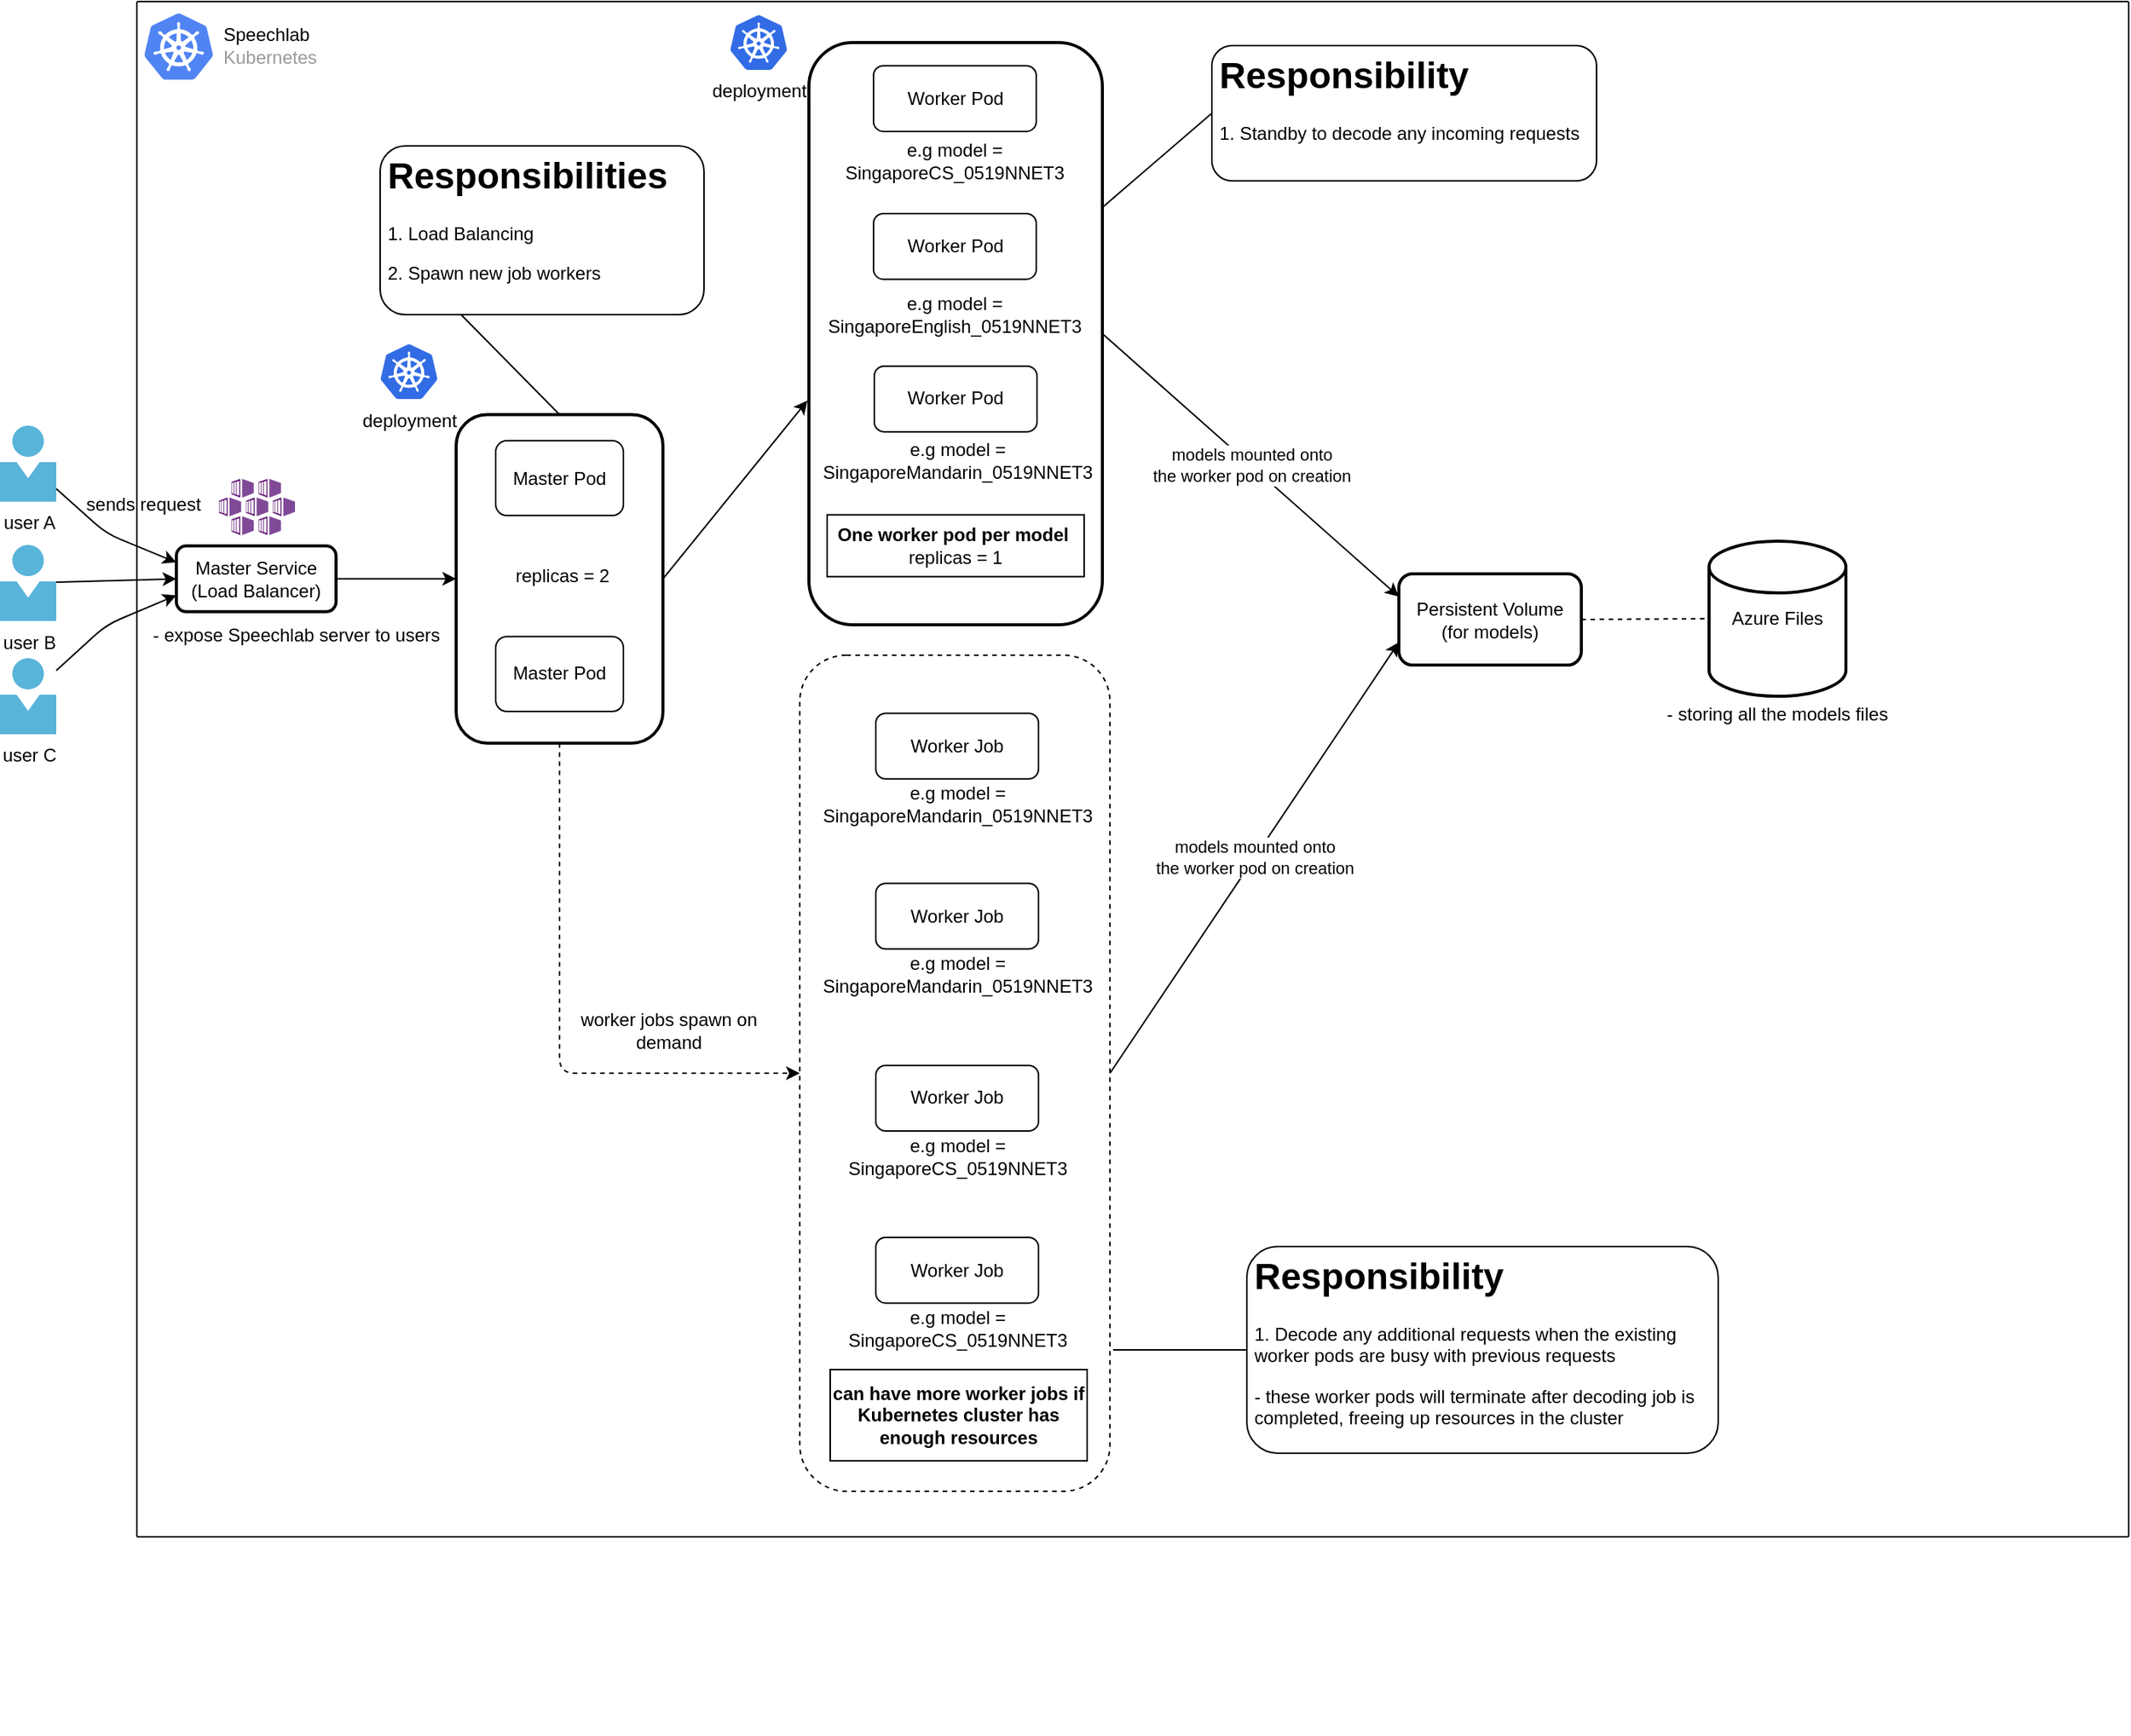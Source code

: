 <mxfile version="12.2.2" type="device" pages="1"><diagram id="WI9T0HZ2pTsCkuznbFz-" name="Page-1"><mxGraphModel dx="1341" dy="838" grid="1" gridSize="10" guides="1" tooltips="1" connect="1" arrows="1" fold="1" page="1" pageScale="1" pageWidth="583" pageHeight="827" math="0" shadow="0"><root><mxCell id="0"/><mxCell id="1" parent="0"/><mxCell id="G6vFRbDyPJSHpS5cYIbH-10" value="user A" style="aspect=fixed;html=1;points=[];align=center;image;fontSize=12;image=img/lib/mscae/Person.svg;" parent="1" vertex="1"><mxGeometry x="30" y="309" width="37" height="50" as="geometry"/></mxCell><mxCell id="G6vFRbDyPJSHpS5cYIbH-11" value="user B" style="aspect=fixed;html=1;points=[];align=center;image;fontSize=12;image=img/lib/mscae/Person.svg;" parent="1" vertex="1"><mxGeometry x="30" y="387.5" width="37" height="50" as="geometry"/></mxCell><mxCell id="G6vFRbDyPJSHpS5cYIbH-12" value="user C" style="aspect=fixed;html=1;points=[];align=center;image;fontSize=12;image=img/lib/mscae/Person.svg;" parent="1" vertex="1"><mxGeometry x="30" y="462" width="37" height="50" as="geometry"/></mxCell><mxCell id="G6vFRbDyPJSHpS5cYIbH-14" value="" style="endArrow=classic;html=1;entryX=0;entryY=0.25;entryDx=0;entryDy=0;" parent="1" source="G6vFRbDyPJSHpS5cYIbH-10" target="G6vFRbDyPJSHpS5cYIbH-13" edge="1"><mxGeometry width="50" height="50" relative="1" as="geometry"><mxPoint x="67" y="300" as="sourcePoint"/><mxPoint x="117" y="250" as="targetPoint"/><Array as="points"><mxPoint x="100" y="380"/></Array></mxGeometry></mxCell><mxCell id="G6vFRbDyPJSHpS5cYIbH-16" value="" style="endArrow=classic;html=1;entryX=0;entryY=0.5;entryDx=0;entryDy=0;" parent="1" source="G6vFRbDyPJSHpS5cYIbH-11" target="G6vFRbDyPJSHpS5cYIbH-13" edge="1"><mxGeometry width="50" height="50" relative="1" as="geometry"><mxPoint x="30" y="790" as="sourcePoint"/><mxPoint x="80" y="740" as="targetPoint"/></mxGeometry></mxCell><mxCell id="G6vFRbDyPJSHpS5cYIbH-19" value="" style="endArrow=classic;html=1;entryX=0;entryY=0.75;entryDx=0;entryDy=0;" parent="1" source="G6vFRbDyPJSHpS5cYIbH-12" target="G6vFRbDyPJSHpS5cYIbH-13" edge="1"><mxGeometry width="50" height="50" relative="1" as="geometry"><mxPoint x="30" y="790" as="sourcePoint"/><mxPoint x="80" y="740" as="targetPoint"/><Array as="points"><mxPoint x="100" y="440"/></Array></mxGeometry></mxCell><mxCell id="G6vFRbDyPJSHpS5cYIbH-82" value="" style="group" parent="1" vertex="1" connectable="0"><mxGeometry x="120" y="30" width="1310" height="1140" as="geometry"/></mxCell><mxCell id="G6vFRbDyPJSHpS5cYIbH-83" value="" style="group" parent="G6vFRbDyPJSHpS5cYIbH-82" vertex="1" connectable="0"><mxGeometry width="1310" height="1140" as="geometry"/></mxCell><mxCell id="G6vFRbDyPJSHpS5cYIbH-8" value="" style="strokeColor=#000000;fillColor=none;shadow=0;strokeWidth=1;rounded=1;absoluteArcSize=1;arcSize=2;" parent="G6vFRbDyPJSHpS5cYIbH-83" vertex="1"><mxGeometry width="1310" height="1010" as="geometry"/></mxCell><mxCell id="G6vFRbDyPJSHpS5cYIbH-9" value="&lt;font color=&quot;#000000&quot;&gt;Speechlab&lt;/font&gt;&lt;br&gt;Kubernetes" style="dashed=0;connectable=0;html=1;fillColor=#5184F3;strokeColor=none;shape=mxgraph.gcp2.kubernetes_logo;part=1;labelPosition=right;verticalLabelPosition=middle;align=left;verticalAlign=middle;spacingLeft=5;fontColor=#999999;fontSize=12;" parent="G6vFRbDyPJSHpS5cYIbH-8" vertex="1"><mxGeometry width="45" height="43.65" relative="1" as="geometry"><mxPoint x="5" y="7.675" as="offset"/></mxGeometry></mxCell><mxCell id="G6vFRbDyPJSHpS5cYIbH-39" value="" style="edgeStyle=orthogonalEdgeStyle;rounded=0;orthogonalLoop=1;jettySize=auto;html=1;endArrow=classic;endFill=1;entryX=0;entryY=0.5;entryDx=0;entryDy=0;" parent="G6vFRbDyPJSHpS5cYIbH-8" source="G6vFRbDyPJSHpS5cYIbH-13" target="G6vFRbDyPJSHpS5cYIbH-28" edge="1"><mxGeometry relative="1" as="geometry"/></mxCell><mxCell id="G6vFRbDyPJSHpS5cYIbH-13" value="Master Service&lt;br&gt;(Load Balancer)" style="rounded=1;whiteSpace=wrap;html=1;strokeWidth=2;" parent="G6vFRbDyPJSHpS5cYIbH-8" vertex="1"><mxGeometry x="26" y="358.169" width="105" height="43.221" as="geometry"/></mxCell><mxCell id="G6vFRbDyPJSHpS5cYIbH-23" value="- expose Speechlab server to users" style="text;html=1;strokeColor=none;fillColor=none;align=center;verticalAlign=middle;whiteSpace=wrap;rounded=0;" parent="G6vFRbDyPJSHpS5cYIbH-8" vertex="1"><mxGeometry y="403.357" width="210" height="26.797" as="geometry"/></mxCell><mxCell id="G6vFRbDyPJSHpS5cYIbH-34" value="&lt;h1&gt;Responsibilities&lt;/h1&gt;&lt;p&gt;1. Load Balancing&lt;/p&gt;&lt;p&gt;2. Spawn new job workers&lt;/p&gt;" style="text;html=1;strokeColor=#000000;fillColor=none;spacing=5;spacingTop=-20;whiteSpace=wrap;overflow=hidden;rounded=1;" parent="G6vFRbDyPJSHpS5cYIbH-8" vertex="1"><mxGeometry x="160" y="95" width="213" height="111" as="geometry"/></mxCell><mxCell id="G6vFRbDyPJSHpS5cYIbH-40" value="" style="rounded=1;whiteSpace=wrap;html=1;strokeWidth=2;" parent="G6vFRbDyPJSHpS5cYIbH-8" vertex="1"><mxGeometry x="442" y="27" width="193" height="383" as="geometry"/></mxCell><mxCell id="G6vFRbDyPJSHpS5cYIbH-42" value="&lt;b&gt;One worker pod per model&lt;/b&gt;&amp;nbsp;&lt;br&gt;replicas = 1" style="text;html=1;strokeColor=#000000;fillColor=none;align=center;verticalAlign=middle;whiteSpace=wrap;rounded=0;shadow=0;glass=0;comic=0;" parent="G6vFRbDyPJSHpS5cYIbH-8" vertex="1"><mxGeometry x="454" y="337.696" width="169" height="40.628" as="geometry"/></mxCell><mxCell id="G6vFRbDyPJSHpS5cYIbH-51" value="" style="endArrow=classic;html=1;exitX=1;exitY=0.5;exitDx=0;exitDy=0;entryX=-0.005;entryY=0.615;entryDx=0;entryDy=0;entryPerimeter=0;" parent="G6vFRbDyPJSHpS5cYIbH-8" source="G6vFRbDyPJSHpS5cYIbH-28" target="G6vFRbDyPJSHpS5cYIbH-40" edge="1"><mxGeometry width="50" height="50" relative="1" as="geometry"><mxPoint x="504.993" y="319.879" as="sourcePoint"/><mxPoint x="599.052" y="318.107" as="targetPoint"/></mxGeometry></mxCell><mxCell id="G6vFRbDyPJSHpS5cYIbH-52" value="" style="rounded=1;whiteSpace=wrap;html=1;shadow=0;glass=0;comic=0;strokeColor=#000000;fillColor=none;dashed=1;" parent="G6vFRbDyPJSHpS5cYIbH-8" vertex="1"><mxGeometry x="436" y="430" width="204" height="550" as="geometry"/></mxCell><mxCell id="G6vFRbDyPJSHpS5cYIbH-84" value="&lt;p style=&quot;line-height: 100%&quot;&gt;&lt;/p&gt;&lt;h1&gt;Responsibility&lt;/h1&gt;&lt;p&gt;1. Standby to decode any incoming requests&lt;/p&gt;&lt;p&gt;&lt;/p&gt;" style="text;html=1;strokeColor=#000000;fillColor=none;spacing=5;spacingTop=-20;whiteSpace=wrap;overflow=hidden;rounded=1;" parent="G6vFRbDyPJSHpS5cYIbH-8" vertex="1"><mxGeometry x="707" y="29" width="253" height="89" as="geometry"/></mxCell><mxCell id="G6vFRbDyPJSHpS5cYIbH-74" value="Worker Pod" style="rounded=1;whiteSpace=wrap;html=1;" parent="G6vFRbDyPJSHpS5cYIbH-8" vertex="1"><mxGeometry x="484.5" y="42.252" width="107" height="43.221" as="geometry"/></mxCell><mxCell id="G6vFRbDyPJSHpS5cYIbH-48" value="e.g model = SingaporeCS_0519NNET3" style="text;html=1;strokeColor=none;fillColor=none;align=center;verticalAlign=middle;whiteSpace=wrap;rounded=0;" parent="G6vFRbDyPJSHpS5cYIbH-8" vertex="1"><mxGeometry x="447.5" y="91.884" width="180" height="26.797" as="geometry"/></mxCell><mxCell id="G6vFRbDyPJSHpS5cYIbH-46" value="Worker Pod" style="rounded=1;whiteSpace=wrap;html=1;" parent="G6vFRbDyPJSHpS5cYIbH-8" vertex="1"><mxGeometry x="484.5" y="139.48" width="107" height="43.221" as="geometry"/></mxCell><mxCell id="G6vFRbDyPJSHpS5cYIbH-76" value="e.g model = SingaporeEnglish_0519NNET3" style="text;html=1;strokeColor=none;fillColor=none;align=center;verticalAlign=middle;whiteSpace=wrap;rounded=0;" parent="G6vFRbDyPJSHpS5cYIbH-8" vertex="1"><mxGeometry x="448" y="192.56" width="180" height="26.797" as="geometry"/></mxCell><mxCell id="G6vFRbDyPJSHpS5cYIbH-75" value="Worker Pod" style="rounded=1;whiteSpace=wrap;html=1;" parent="G6vFRbDyPJSHpS5cYIbH-8" vertex="1"><mxGeometry x="485" y="239.845" width="107" height="43.221" as="geometry"/></mxCell><mxCell id="G6vFRbDyPJSHpS5cYIbH-50" value="e.g model = SingaporeMandarin_0519NNET3" style="text;html=1;strokeColor=none;fillColor=none;align=center;verticalAlign=middle;whiteSpace=wrap;rounded=0;" parent="G6vFRbDyPJSHpS5cYIbH-8" vertex="1"><mxGeometry x="442" y="288.322" width="196" height="28.098" as="geometry"/></mxCell><mxCell id="G6vFRbDyPJSHpS5cYIbH-90" value="Worker Job" style="rounded=1;whiteSpace=wrap;html=1;" parent="G6vFRbDyPJSHpS5cYIbH-8" vertex="1"><mxGeometry x="486" y="468.201" width="107" height="43.221" as="geometry"/></mxCell><mxCell id="G6vFRbDyPJSHpS5cYIbH-91" value="e.g model = SingaporeMandarin_0519NNET3" style="text;html=1;strokeColor=none;fillColor=none;align=center;verticalAlign=middle;whiteSpace=wrap;rounded=0;" parent="G6vFRbDyPJSHpS5cYIbH-8" vertex="1"><mxGeometry x="441.5" y="514.177" width="196" height="28.098" as="geometry"/></mxCell><mxCell id="G6vFRbDyPJSHpS5cYIbH-92" value="Worker Job" style="rounded=1;whiteSpace=wrap;html=1;" parent="G6vFRbDyPJSHpS5cYIbH-8" vertex="1"><mxGeometry x="486" y="580.087" width="107" height="43.221" as="geometry"/></mxCell><mxCell id="G6vFRbDyPJSHpS5cYIbH-93" value="e.g model = SingaporeMandarin_0519NNET3" style="text;html=1;strokeColor=none;fillColor=none;align=center;verticalAlign=middle;whiteSpace=wrap;rounded=0;" parent="G6vFRbDyPJSHpS5cYIbH-8" vertex="1"><mxGeometry x="441.5" y="626.063" width="196" height="28.098" as="geometry"/></mxCell><mxCell id="G6vFRbDyPJSHpS5cYIbH-94" value="Worker Job" style="rounded=1;whiteSpace=wrap;html=1;" parent="G6vFRbDyPJSHpS5cYIbH-8" vertex="1"><mxGeometry x="486" y="699.832" width="107" height="43.221" as="geometry"/></mxCell><mxCell id="G6vFRbDyPJSHpS5cYIbH-95" value="e.g model = SingaporeCS_0519NNET3" style="text;html=1;strokeColor=none;fillColor=none;align=center;verticalAlign=middle;whiteSpace=wrap;rounded=0;" parent="G6vFRbDyPJSHpS5cYIbH-8" vertex="1"><mxGeometry x="441.5" y="745.809" width="196" height="28.098" as="geometry"/></mxCell><mxCell id="G6vFRbDyPJSHpS5cYIbH-96" value="Worker Job" style="rounded=1;whiteSpace=wrap;html=1;" parent="G6vFRbDyPJSHpS5cYIbH-8" vertex="1"><mxGeometry x="486" y="813.008" width="107" height="43.221" as="geometry"/></mxCell><mxCell id="G6vFRbDyPJSHpS5cYIbH-97" value="e.g model = SingaporeCS_0519NNET3" style="text;html=1;strokeColor=none;fillColor=none;align=center;verticalAlign=middle;whiteSpace=wrap;rounded=0;" parent="G6vFRbDyPJSHpS5cYIbH-8" vertex="1"><mxGeometry x="441.5" y="858.984" width="196" height="28.098" as="geometry"/></mxCell><mxCell id="G6vFRbDyPJSHpS5cYIbH-98" value="&lt;p style=&quot;line-height: 100%&quot;&gt;&lt;/p&gt;&lt;h1&gt;Responsibility&lt;/h1&gt;&lt;p&gt;1. Decode any additional requests when the existing worker pods are busy with previous requests&lt;/p&gt;&lt;p&gt;- these worker pods will terminate after decoding job is completed, freeing up resources in the cluster&lt;/p&gt;&lt;p&gt;&lt;/p&gt;" style="text;html=1;strokeColor=#000000;fillColor=none;spacing=5;spacingTop=-20;whiteSpace=wrap;overflow=hidden;rounded=1;" parent="G6vFRbDyPJSHpS5cYIbH-8" vertex="1"><mxGeometry x="730" y="819" width="310" height="136" as="geometry"/></mxCell><mxCell id="G6vFRbDyPJSHpS5cYIbH-99" value="&lt;b&gt;can have more worker jobs if Kubernetes cluster has enough resources&lt;/b&gt;" style="text;html=1;strokeColor=#000000;fillColor=none;align=center;verticalAlign=middle;whiteSpace=wrap;rounded=0;shadow=0;glass=0;comic=0;" parent="G6vFRbDyPJSHpS5cYIbH-8" vertex="1"><mxGeometry x="456" y="900" width="169" height="60" as="geometry"/></mxCell><mxCell id="G6vFRbDyPJSHpS5cYIbH-88" value="" style="endArrow=none;html=1;exitX=0.5;exitY=0;exitDx=0;exitDy=0;entryX=0.25;entryY=1;entryDx=0;entryDy=0;" parent="G6vFRbDyPJSHpS5cYIbH-8" source="G6vFRbDyPJSHpS5cYIbH-28" target="G6vFRbDyPJSHpS5cYIbH-34" edge="1"><mxGeometry width="50" height="50" relative="1" as="geometry"><mxPoint x="216.5" y="178.5" as="sourcePoint"/><mxPoint x="266.5" y="128.5" as="targetPoint"/></mxGeometry></mxCell><mxCell id="G6vFRbDyPJSHpS5cYIbH-101" value="" style="endArrow=none;html=1;entryX=0;entryY=0.5;entryDx=0;entryDy=0;" parent="G6vFRbDyPJSHpS5cYIbH-8" source="G6vFRbDyPJSHpS5cYIbH-40" target="G6vFRbDyPJSHpS5cYIbH-84" edge="1"><mxGeometry width="50" height="50" relative="1" as="geometry"><mxPoint x="288" y="190.227" as="sourcePoint"/><mxPoint x="276.5" y="138.5" as="targetPoint"/></mxGeometry></mxCell><mxCell id="G6vFRbDyPJSHpS5cYIbH-102" value="" style="endArrow=none;html=1;entryX=0;entryY=0.5;entryDx=0;entryDy=0;exitX=1.01;exitY=0.831;exitDx=0;exitDy=0;exitPerimeter=0;" parent="G6vFRbDyPJSHpS5cYIbH-8" source="G6vFRbDyPJSHpS5cYIbH-52" target="G6vFRbDyPJSHpS5cYIbH-98" edge="1"><mxGeometry width="50" height="50" relative="1" as="geometry"><mxPoint x="645" y="145.268" as="sourcePoint"/><mxPoint x="717" y="83.167" as="targetPoint"/></mxGeometry></mxCell><mxCell id="G6vFRbDyPJSHpS5cYIbH-100" value="" style="endArrow=classic;html=1;entryX=0;entryY=0.5;entryDx=0;entryDy=0;exitX=0.5;exitY=1;exitDx=0;exitDy=0;dashed=1;" parent="G6vFRbDyPJSHpS5cYIbH-8" source="G6vFRbDyPJSHpS5cYIbH-28" target="G6vFRbDyPJSHpS5cYIbH-52" edge="1"><mxGeometry width="50" height="50" relative="1" as="geometry"><mxPoint x="115" y="1090" as="sourcePoint"/><mxPoint x="165" y="1040" as="targetPoint"/><Array as="points"><mxPoint x="278" y="705"/></Array></mxGeometry></mxCell><mxCell id="G6vFRbDyPJSHpS5cYIbH-104" value="worker jobs spawn on demand" style="text;html=1;strokeColor=none;fillColor=none;align=center;verticalAlign=middle;whiteSpace=wrap;rounded=0;shadow=0;glass=0;dashed=1;comic=0;" parent="G6vFRbDyPJSHpS5cYIbH-8" vertex="1"><mxGeometry x="290" y="654" width="120" height="46" as="geometry"/></mxCell><mxCell id="G6vFRbDyPJSHpS5cYIbH-28" value="" style="rounded=1;whiteSpace=wrap;html=1;strokeWidth=2;" parent="G6vFRbDyPJSHpS5cYIbH-8" vertex="1"><mxGeometry x="210" y="271.727" width="136" height="216.105" as="geometry"/></mxCell><mxCell id="G6vFRbDyPJSHpS5cYIbH-72" value="Master Pod" style="rounded=1;whiteSpace=wrap;html=1;" parent="G6vFRbDyPJSHpS5cYIbH-8" vertex="1"><mxGeometry x="236" y="417.746" width="84" height="49.272" as="geometry"/></mxCell><mxCell id="G6vFRbDyPJSHpS5cYIbH-33" value="replicas = 2" style="text;html=1;strokeColor=none;fillColor=none;align=center;verticalAlign=middle;whiteSpace=wrap;rounded=0;" parent="G6vFRbDyPJSHpS5cYIbH-8" vertex="1"><mxGeometry x="240" y="364.822" width="80" height="25.933" as="geometry"/></mxCell><mxCell id="G6vFRbDyPJSHpS5cYIbH-29" value="Master Pod" style="rounded=1;whiteSpace=wrap;html=1;" parent="G6vFRbDyPJSHpS5cYIbH-8" vertex="1"><mxGeometry x="236" y="288.886" width="84" height="49.272" as="geometry"/></mxCell><mxCell id="G6vFRbDyPJSHpS5cYIbH-109" value="Persistent Volume&lt;br&gt;(for models)" style="rounded=1;whiteSpace=wrap;html=1;shadow=0;glass=0;comic=0;strokeColor=#000000;fillColor=none;strokeWidth=2;" parent="G6vFRbDyPJSHpS5cYIbH-8" vertex="1"><mxGeometry x="830" y="376.5" width="120" height="60" as="geometry"/></mxCell><mxCell id="G6vFRbDyPJSHpS5cYIbH-110" value="" style="endArrow=none;html=1;dashed=1;entryX=0;entryY=0.5;entryDx=0;entryDy=0;entryPerimeter=0;exitX=1;exitY=0.5;exitDx=0;exitDy=0;" parent="G6vFRbDyPJSHpS5cYIbH-8" source="G6vFRbDyPJSHpS5cYIbH-109" target="G6vFRbDyPJSHpS5cYIbH-106" edge="1"><mxGeometry width="50" height="50" relative="1" as="geometry"><mxPoint x="-60" y="1210" as="sourcePoint"/><mxPoint x="-10" y="1160" as="targetPoint"/></mxGeometry></mxCell><mxCell id="G6vFRbDyPJSHpS5cYIbH-108" value="" style="group;strokeWidth=2;" parent="G6vFRbDyPJSHpS5cYIbH-8" vertex="1" connectable="0"><mxGeometry x="990" y="355" width="178" height="123.5" as="geometry"/></mxCell><mxCell id="G6vFRbDyPJSHpS5cYIbH-106" value="Azure Files" style="strokeWidth=2;html=1;shape=mxgraph.flowchart.database;whiteSpace=wrap;rounded=1;shadow=0;glass=0;comic=0;fillColor=none;" parent="G6vFRbDyPJSHpS5cYIbH-108" vertex="1"><mxGeometry x="44" width="90" height="102" as="geometry"/></mxCell><mxCell id="G6vFRbDyPJSHpS5cYIbH-107" value="- storing all the models files" style="text;html=1;strokeColor=none;fillColor=none;align=center;verticalAlign=middle;whiteSpace=wrap;rounded=0;shadow=0;glass=0;comic=0;" parent="G6vFRbDyPJSHpS5cYIbH-108" vertex="1"><mxGeometry y="103.5" width="178" height="20" as="geometry"/></mxCell><mxCell id="G6vFRbDyPJSHpS5cYIbH-111" value="models mounted onto &lt;br&gt;the worker pod on creation" style="endArrow=classic;html=1;entryX=0;entryY=0.75;entryDx=0;entryDy=0;exitX=1;exitY=0.5;exitDx=0;exitDy=0;" parent="G6vFRbDyPJSHpS5cYIbH-8" source="G6vFRbDyPJSHpS5cYIbH-52" target="G6vFRbDyPJSHpS5cYIbH-109" edge="1"><mxGeometry width="50" height="50" relative="1" as="geometry"><mxPoint x="-60" y="1210" as="sourcePoint"/><mxPoint x="-10" y="1160" as="targetPoint"/></mxGeometry></mxCell><mxCell id="G6vFRbDyPJSHpS5cYIbH-112" value="models mounted onto &lt;br&gt;the worker pod on creation" style="endArrow=classic;html=1;entryX=0;entryY=0.25;entryDx=0;entryDy=0;exitX=1;exitY=0.5;exitDx=0;exitDy=0;" parent="G6vFRbDyPJSHpS5cYIbH-8" source="G6vFRbDyPJSHpS5cYIbH-40" target="G6vFRbDyPJSHpS5cYIbH-109" edge="1"><mxGeometry width="50" height="50" relative="1" as="geometry"><mxPoint x="591.5" y="476" as="sourcePoint"/><mxPoint x="781.5" y="192.5" as="targetPoint"/></mxGeometry></mxCell><mxCell id="CMrFakk7dsUJeoGOdTMF-3" value="" style="aspect=fixed;html=1;points=[];align=center;image;fontSize=12;image=img/lib/mscae/Kubernetes_Services.svg;strokeWidth=2;" vertex="1" parent="G6vFRbDyPJSHpS5cYIbH-8"><mxGeometry x="54" y="314" width="50" height="37" as="geometry"/></mxCell><mxCell id="CMrFakk7dsUJeoGOdTMF-4" value="deployment" style="aspect=fixed;html=1;points=[];align=center;image;fontSize=12;image=img/lib/mscae/Kubernetes.svg;strokeWidth=2;" vertex="1" parent="G6vFRbDyPJSHpS5cYIbH-8"><mxGeometry x="160" y="225.5" width="38" height="36" as="geometry"/></mxCell><mxCell id="CMrFakk7dsUJeoGOdTMF-5" value="deployment" style="aspect=fixed;html=1;points=[];align=center;image;fontSize=12;image=img/lib/mscae/Kubernetes.svg;strokeWidth=2;" vertex="1" parent="G6vFRbDyPJSHpS5cYIbH-8"><mxGeometry x="390" y="9" width="38" height="36" as="geometry"/></mxCell><mxCell id="CMrFakk7dsUJeoGOdTMF-9" value="sends request" style="text;html=1;strokeColor=none;fillColor=none;align=center;verticalAlign=middle;whiteSpace=wrap;rounded=0;" vertex="1" parent="1"><mxGeometry x="81" y="351" width="87" height="20" as="geometry"/></mxCell></root></mxGraphModel></diagram></mxfile>